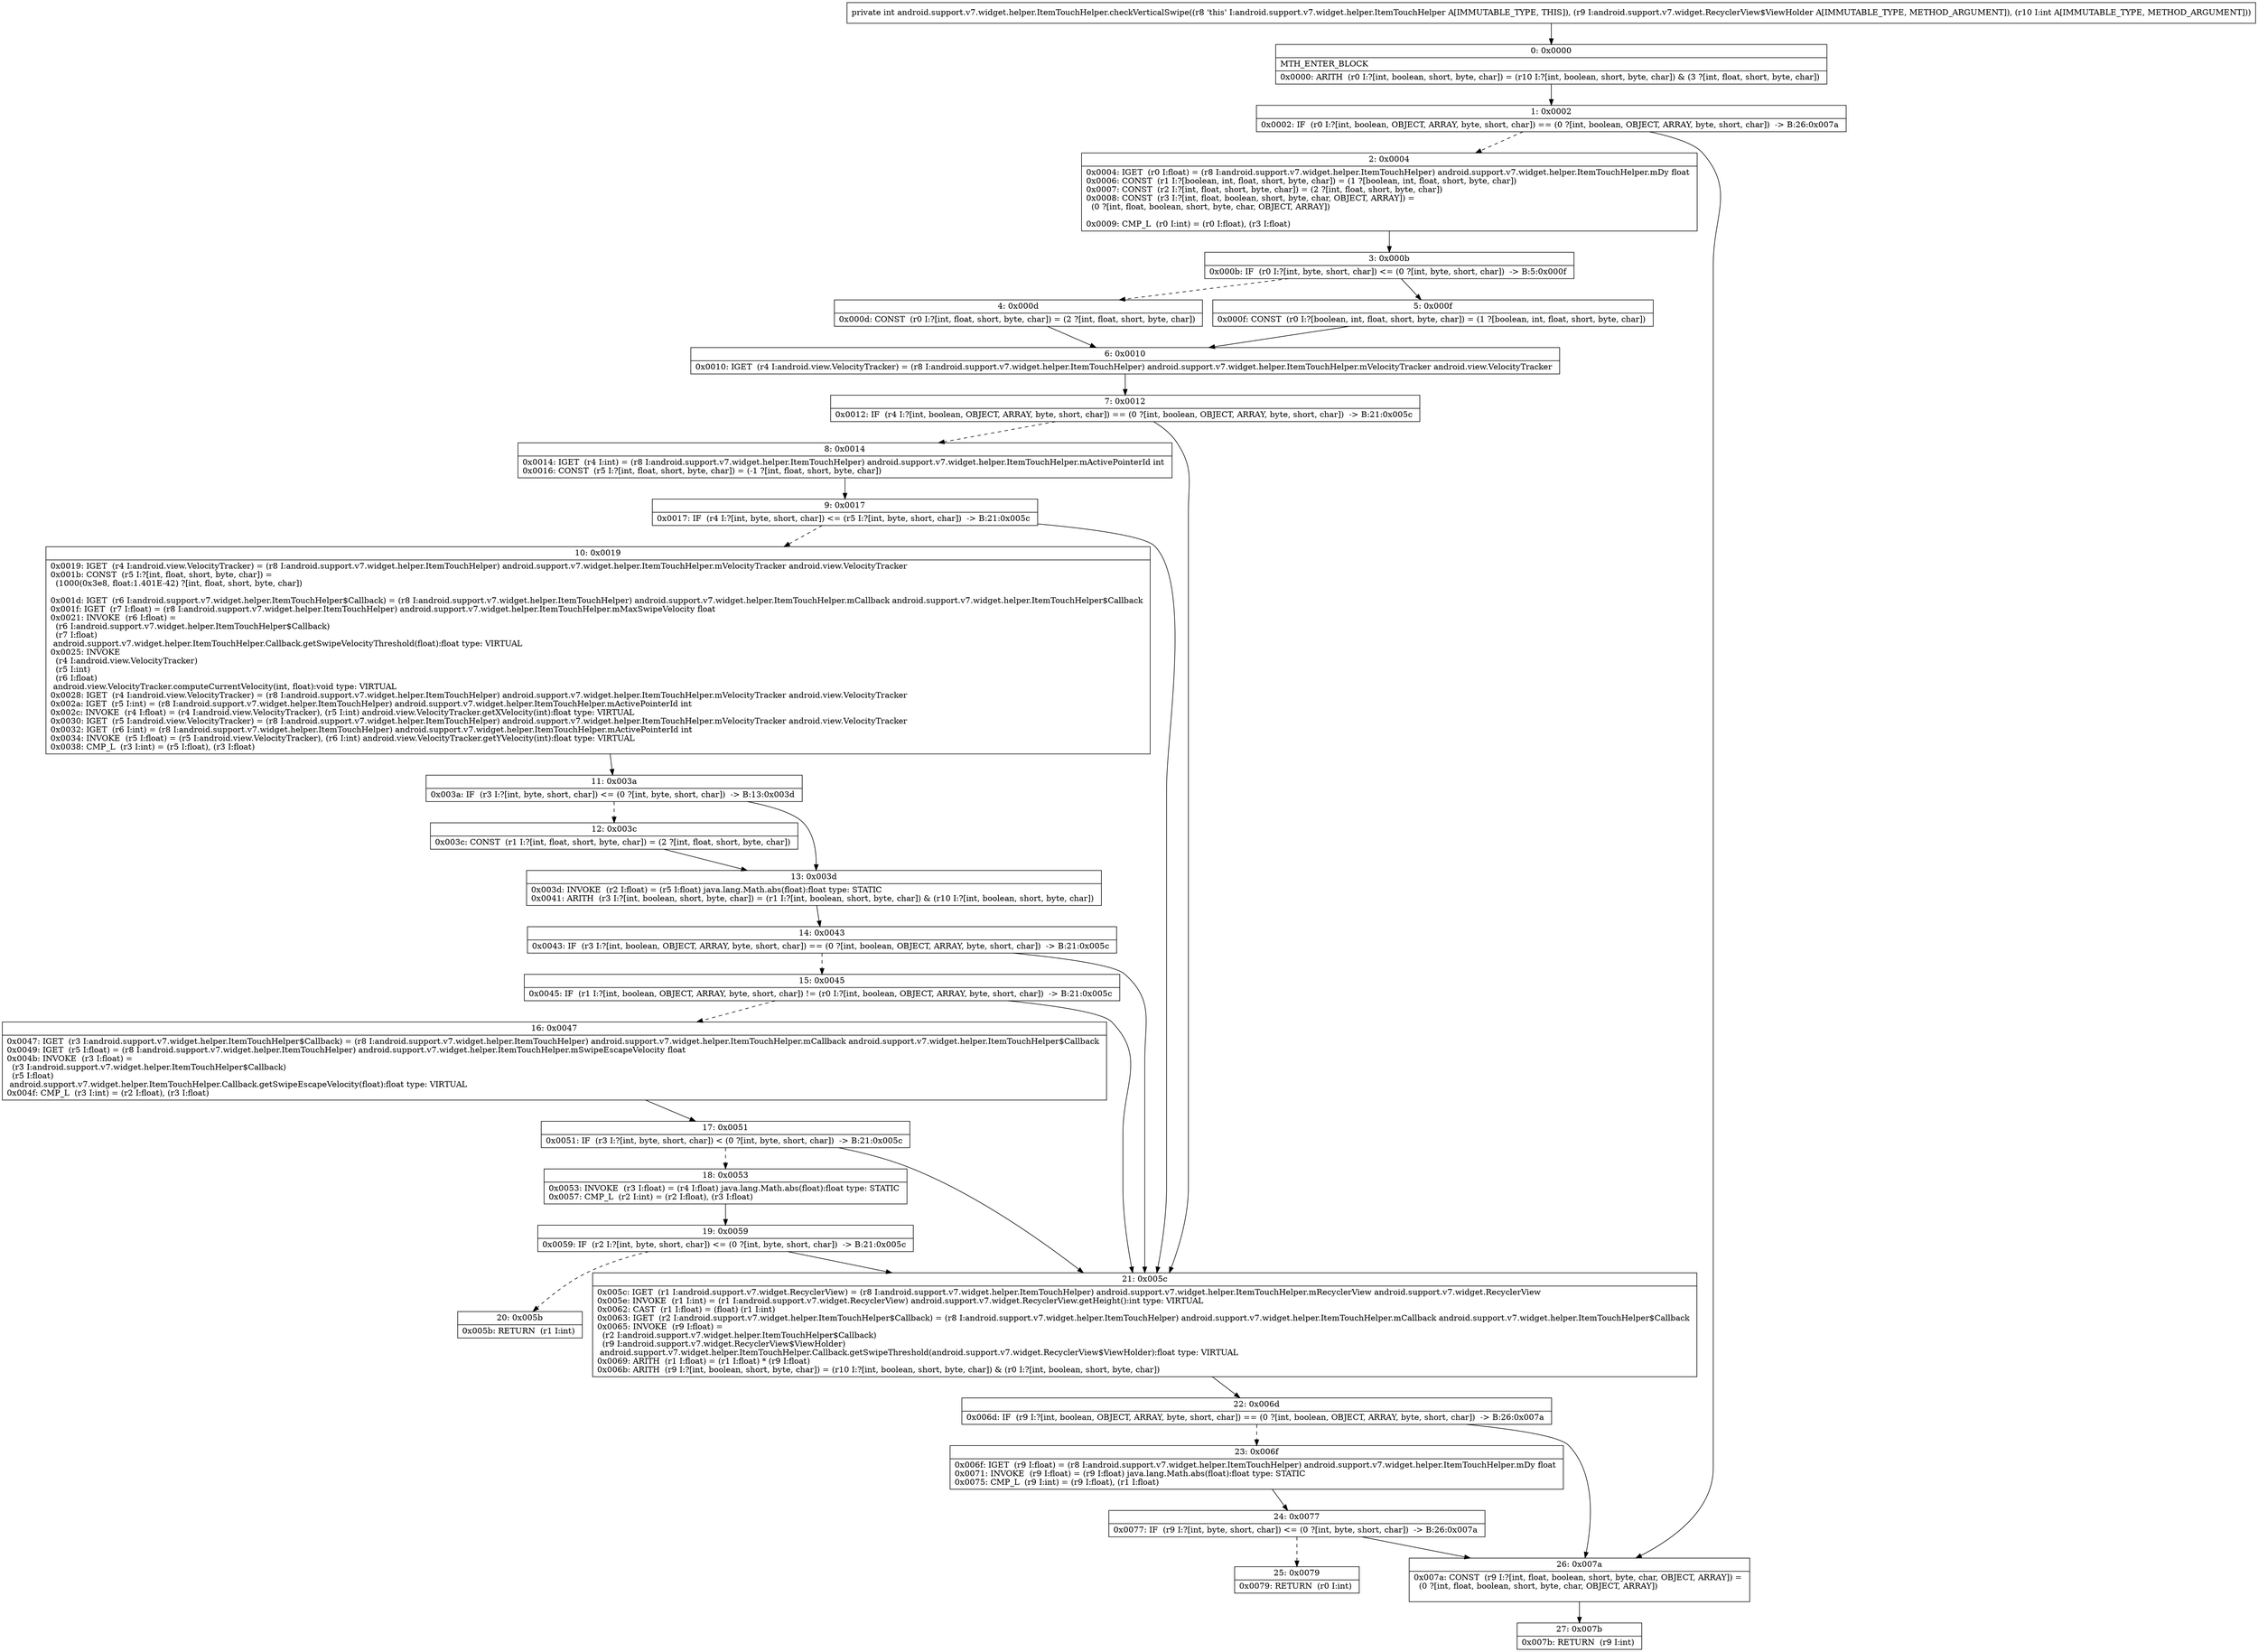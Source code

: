 digraph "CFG forandroid.support.v7.widget.helper.ItemTouchHelper.checkVerticalSwipe(Landroid\/support\/v7\/widget\/RecyclerView$ViewHolder;I)I" {
Node_0 [shape=record,label="{0\:\ 0x0000|MTH_ENTER_BLOCK\l|0x0000: ARITH  (r0 I:?[int, boolean, short, byte, char]) = (r10 I:?[int, boolean, short, byte, char]) & (3 ?[int, float, short, byte, char]) \l}"];
Node_1 [shape=record,label="{1\:\ 0x0002|0x0002: IF  (r0 I:?[int, boolean, OBJECT, ARRAY, byte, short, char]) == (0 ?[int, boolean, OBJECT, ARRAY, byte, short, char])  \-\> B:26:0x007a \l}"];
Node_2 [shape=record,label="{2\:\ 0x0004|0x0004: IGET  (r0 I:float) = (r8 I:android.support.v7.widget.helper.ItemTouchHelper) android.support.v7.widget.helper.ItemTouchHelper.mDy float \l0x0006: CONST  (r1 I:?[boolean, int, float, short, byte, char]) = (1 ?[boolean, int, float, short, byte, char]) \l0x0007: CONST  (r2 I:?[int, float, short, byte, char]) = (2 ?[int, float, short, byte, char]) \l0x0008: CONST  (r3 I:?[int, float, boolean, short, byte, char, OBJECT, ARRAY]) = \l  (0 ?[int, float, boolean, short, byte, char, OBJECT, ARRAY])\l \l0x0009: CMP_L  (r0 I:int) = (r0 I:float), (r3 I:float) \l}"];
Node_3 [shape=record,label="{3\:\ 0x000b|0x000b: IF  (r0 I:?[int, byte, short, char]) \<= (0 ?[int, byte, short, char])  \-\> B:5:0x000f \l}"];
Node_4 [shape=record,label="{4\:\ 0x000d|0x000d: CONST  (r0 I:?[int, float, short, byte, char]) = (2 ?[int, float, short, byte, char]) \l}"];
Node_5 [shape=record,label="{5\:\ 0x000f|0x000f: CONST  (r0 I:?[boolean, int, float, short, byte, char]) = (1 ?[boolean, int, float, short, byte, char]) \l}"];
Node_6 [shape=record,label="{6\:\ 0x0010|0x0010: IGET  (r4 I:android.view.VelocityTracker) = (r8 I:android.support.v7.widget.helper.ItemTouchHelper) android.support.v7.widget.helper.ItemTouchHelper.mVelocityTracker android.view.VelocityTracker \l}"];
Node_7 [shape=record,label="{7\:\ 0x0012|0x0012: IF  (r4 I:?[int, boolean, OBJECT, ARRAY, byte, short, char]) == (0 ?[int, boolean, OBJECT, ARRAY, byte, short, char])  \-\> B:21:0x005c \l}"];
Node_8 [shape=record,label="{8\:\ 0x0014|0x0014: IGET  (r4 I:int) = (r8 I:android.support.v7.widget.helper.ItemTouchHelper) android.support.v7.widget.helper.ItemTouchHelper.mActivePointerId int \l0x0016: CONST  (r5 I:?[int, float, short, byte, char]) = (\-1 ?[int, float, short, byte, char]) \l}"];
Node_9 [shape=record,label="{9\:\ 0x0017|0x0017: IF  (r4 I:?[int, byte, short, char]) \<= (r5 I:?[int, byte, short, char])  \-\> B:21:0x005c \l}"];
Node_10 [shape=record,label="{10\:\ 0x0019|0x0019: IGET  (r4 I:android.view.VelocityTracker) = (r8 I:android.support.v7.widget.helper.ItemTouchHelper) android.support.v7.widget.helper.ItemTouchHelper.mVelocityTracker android.view.VelocityTracker \l0x001b: CONST  (r5 I:?[int, float, short, byte, char]) = \l  (1000(0x3e8, float:1.401E\-42) ?[int, float, short, byte, char])\l \l0x001d: IGET  (r6 I:android.support.v7.widget.helper.ItemTouchHelper$Callback) = (r8 I:android.support.v7.widget.helper.ItemTouchHelper) android.support.v7.widget.helper.ItemTouchHelper.mCallback android.support.v7.widget.helper.ItemTouchHelper$Callback \l0x001f: IGET  (r7 I:float) = (r8 I:android.support.v7.widget.helper.ItemTouchHelper) android.support.v7.widget.helper.ItemTouchHelper.mMaxSwipeVelocity float \l0x0021: INVOKE  (r6 I:float) = \l  (r6 I:android.support.v7.widget.helper.ItemTouchHelper$Callback)\l  (r7 I:float)\l android.support.v7.widget.helper.ItemTouchHelper.Callback.getSwipeVelocityThreshold(float):float type: VIRTUAL \l0x0025: INVOKE  \l  (r4 I:android.view.VelocityTracker)\l  (r5 I:int)\l  (r6 I:float)\l android.view.VelocityTracker.computeCurrentVelocity(int, float):void type: VIRTUAL \l0x0028: IGET  (r4 I:android.view.VelocityTracker) = (r8 I:android.support.v7.widget.helper.ItemTouchHelper) android.support.v7.widget.helper.ItemTouchHelper.mVelocityTracker android.view.VelocityTracker \l0x002a: IGET  (r5 I:int) = (r8 I:android.support.v7.widget.helper.ItemTouchHelper) android.support.v7.widget.helper.ItemTouchHelper.mActivePointerId int \l0x002c: INVOKE  (r4 I:float) = (r4 I:android.view.VelocityTracker), (r5 I:int) android.view.VelocityTracker.getXVelocity(int):float type: VIRTUAL \l0x0030: IGET  (r5 I:android.view.VelocityTracker) = (r8 I:android.support.v7.widget.helper.ItemTouchHelper) android.support.v7.widget.helper.ItemTouchHelper.mVelocityTracker android.view.VelocityTracker \l0x0032: IGET  (r6 I:int) = (r8 I:android.support.v7.widget.helper.ItemTouchHelper) android.support.v7.widget.helper.ItemTouchHelper.mActivePointerId int \l0x0034: INVOKE  (r5 I:float) = (r5 I:android.view.VelocityTracker), (r6 I:int) android.view.VelocityTracker.getYVelocity(int):float type: VIRTUAL \l0x0038: CMP_L  (r3 I:int) = (r5 I:float), (r3 I:float) \l}"];
Node_11 [shape=record,label="{11\:\ 0x003a|0x003a: IF  (r3 I:?[int, byte, short, char]) \<= (0 ?[int, byte, short, char])  \-\> B:13:0x003d \l}"];
Node_12 [shape=record,label="{12\:\ 0x003c|0x003c: CONST  (r1 I:?[int, float, short, byte, char]) = (2 ?[int, float, short, byte, char]) \l}"];
Node_13 [shape=record,label="{13\:\ 0x003d|0x003d: INVOKE  (r2 I:float) = (r5 I:float) java.lang.Math.abs(float):float type: STATIC \l0x0041: ARITH  (r3 I:?[int, boolean, short, byte, char]) = (r1 I:?[int, boolean, short, byte, char]) & (r10 I:?[int, boolean, short, byte, char]) \l}"];
Node_14 [shape=record,label="{14\:\ 0x0043|0x0043: IF  (r3 I:?[int, boolean, OBJECT, ARRAY, byte, short, char]) == (0 ?[int, boolean, OBJECT, ARRAY, byte, short, char])  \-\> B:21:0x005c \l}"];
Node_15 [shape=record,label="{15\:\ 0x0045|0x0045: IF  (r1 I:?[int, boolean, OBJECT, ARRAY, byte, short, char]) != (r0 I:?[int, boolean, OBJECT, ARRAY, byte, short, char])  \-\> B:21:0x005c \l}"];
Node_16 [shape=record,label="{16\:\ 0x0047|0x0047: IGET  (r3 I:android.support.v7.widget.helper.ItemTouchHelper$Callback) = (r8 I:android.support.v7.widget.helper.ItemTouchHelper) android.support.v7.widget.helper.ItemTouchHelper.mCallback android.support.v7.widget.helper.ItemTouchHelper$Callback \l0x0049: IGET  (r5 I:float) = (r8 I:android.support.v7.widget.helper.ItemTouchHelper) android.support.v7.widget.helper.ItemTouchHelper.mSwipeEscapeVelocity float \l0x004b: INVOKE  (r3 I:float) = \l  (r3 I:android.support.v7.widget.helper.ItemTouchHelper$Callback)\l  (r5 I:float)\l android.support.v7.widget.helper.ItemTouchHelper.Callback.getSwipeEscapeVelocity(float):float type: VIRTUAL \l0x004f: CMP_L  (r3 I:int) = (r2 I:float), (r3 I:float) \l}"];
Node_17 [shape=record,label="{17\:\ 0x0051|0x0051: IF  (r3 I:?[int, byte, short, char]) \< (0 ?[int, byte, short, char])  \-\> B:21:0x005c \l}"];
Node_18 [shape=record,label="{18\:\ 0x0053|0x0053: INVOKE  (r3 I:float) = (r4 I:float) java.lang.Math.abs(float):float type: STATIC \l0x0057: CMP_L  (r2 I:int) = (r2 I:float), (r3 I:float) \l}"];
Node_19 [shape=record,label="{19\:\ 0x0059|0x0059: IF  (r2 I:?[int, byte, short, char]) \<= (0 ?[int, byte, short, char])  \-\> B:21:0x005c \l}"];
Node_20 [shape=record,label="{20\:\ 0x005b|0x005b: RETURN  (r1 I:int) \l}"];
Node_21 [shape=record,label="{21\:\ 0x005c|0x005c: IGET  (r1 I:android.support.v7.widget.RecyclerView) = (r8 I:android.support.v7.widget.helper.ItemTouchHelper) android.support.v7.widget.helper.ItemTouchHelper.mRecyclerView android.support.v7.widget.RecyclerView \l0x005e: INVOKE  (r1 I:int) = (r1 I:android.support.v7.widget.RecyclerView) android.support.v7.widget.RecyclerView.getHeight():int type: VIRTUAL \l0x0062: CAST  (r1 I:float) = (float) (r1 I:int) \l0x0063: IGET  (r2 I:android.support.v7.widget.helper.ItemTouchHelper$Callback) = (r8 I:android.support.v7.widget.helper.ItemTouchHelper) android.support.v7.widget.helper.ItemTouchHelper.mCallback android.support.v7.widget.helper.ItemTouchHelper$Callback \l0x0065: INVOKE  (r9 I:float) = \l  (r2 I:android.support.v7.widget.helper.ItemTouchHelper$Callback)\l  (r9 I:android.support.v7.widget.RecyclerView$ViewHolder)\l android.support.v7.widget.helper.ItemTouchHelper.Callback.getSwipeThreshold(android.support.v7.widget.RecyclerView$ViewHolder):float type: VIRTUAL \l0x0069: ARITH  (r1 I:float) = (r1 I:float) * (r9 I:float) \l0x006b: ARITH  (r9 I:?[int, boolean, short, byte, char]) = (r10 I:?[int, boolean, short, byte, char]) & (r0 I:?[int, boolean, short, byte, char]) \l}"];
Node_22 [shape=record,label="{22\:\ 0x006d|0x006d: IF  (r9 I:?[int, boolean, OBJECT, ARRAY, byte, short, char]) == (0 ?[int, boolean, OBJECT, ARRAY, byte, short, char])  \-\> B:26:0x007a \l}"];
Node_23 [shape=record,label="{23\:\ 0x006f|0x006f: IGET  (r9 I:float) = (r8 I:android.support.v7.widget.helper.ItemTouchHelper) android.support.v7.widget.helper.ItemTouchHelper.mDy float \l0x0071: INVOKE  (r9 I:float) = (r9 I:float) java.lang.Math.abs(float):float type: STATIC \l0x0075: CMP_L  (r9 I:int) = (r9 I:float), (r1 I:float) \l}"];
Node_24 [shape=record,label="{24\:\ 0x0077|0x0077: IF  (r9 I:?[int, byte, short, char]) \<= (0 ?[int, byte, short, char])  \-\> B:26:0x007a \l}"];
Node_25 [shape=record,label="{25\:\ 0x0079|0x0079: RETURN  (r0 I:int) \l}"];
Node_26 [shape=record,label="{26\:\ 0x007a|0x007a: CONST  (r9 I:?[int, float, boolean, short, byte, char, OBJECT, ARRAY]) = \l  (0 ?[int, float, boolean, short, byte, char, OBJECT, ARRAY])\l \l}"];
Node_27 [shape=record,label="{27\:\ 0x007b|0x007b: RETURN  (r9 I:int) \l}"];
MethodNode[shape=record,label="{private int android.support.v7.widget.helper.ItemTouchHelper.checkVerticalSwipe((r8 'this' I:android.support.v7.widget.helper.ItemTouchHelper A[IMMUTABLE_TYPE, THIS]), (r9 I:android.support.v7.widget.RecyclerView$ViewHolder A[IMMUTABLE_TYPE, METHOD_ARGUMENT]), (r10 I:int A[IMMUTABLE_TYPE, METHOD_ARGUMENT])) }"];
MethodNode -> Node_0;
Node_0 -> Node_1;
Node_1 -> Node_2[style=dashed];
Node_1 -> Node_26;
Node_2 -> Node_3;
Node_3 -> Node_4[style=dashed];
Node_3 -> Node_5;
Node_4 -> Node_6;
Node_5 -> Node_6;
Node_6 -> Node_7;
Node_7 -> Node_8[style=dashed];
Node_7 -> Node_21;
Node_8 -> Node_9;
Node_9 -> Node_10[style=dashed];
Node_9 -> Node_21;
Node_10 -> Node_11;
Node_11 -> Node_12[style=dashed];
Node_11 -> Node_13;
Node_12 -> Node_13;
Node_13 -> Node_14;
Node_14 -> Node_15[style=dashed];
Node_14 -> Node_21;
Node_15 -> Node_16[style=dashed];
Node_15 -> Node_21;
Node_16 -> Node_17;
Node_17 -> Node_18[style=dashed];
Node_17 -> Node_21;
Node_18 -> Node_19;
Node_19 -> Node_20[style=dashed];
Node_19 -> Node_21;
Node_21 -> Node_22;
Node_22 -> Node_23[style=dashed];
Node_22 -> Node_26;
Node_23 -> Node_24;
Node_24 -> Node_25[style=dashed];
Node_24 -> Node_26;
Node_26 -> Node_27;
}

